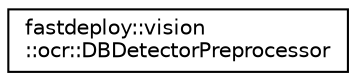 digraph "Graphical Class Hierarchy"
{
  edge [fontname="Helvetica",fontsize="10",labelfontname="Helvetica",labelfontsize="10"];
  node [fontname="Helvetica",fontsize="10",shape=record];
  rankdir="LR";
  Node1 [label="fastdeploy::vision\l::ocr::DBDetectorPreprocessor",height=0.2,width=0.4,color="black", fillcolor="white", style="filled",URL="$classfastdeploy_1_1vision_1_1ocr_1_1DBDetectorPreprocessor.html",tooltip="Preprocessor object for DBDetector serials model. "];
}
